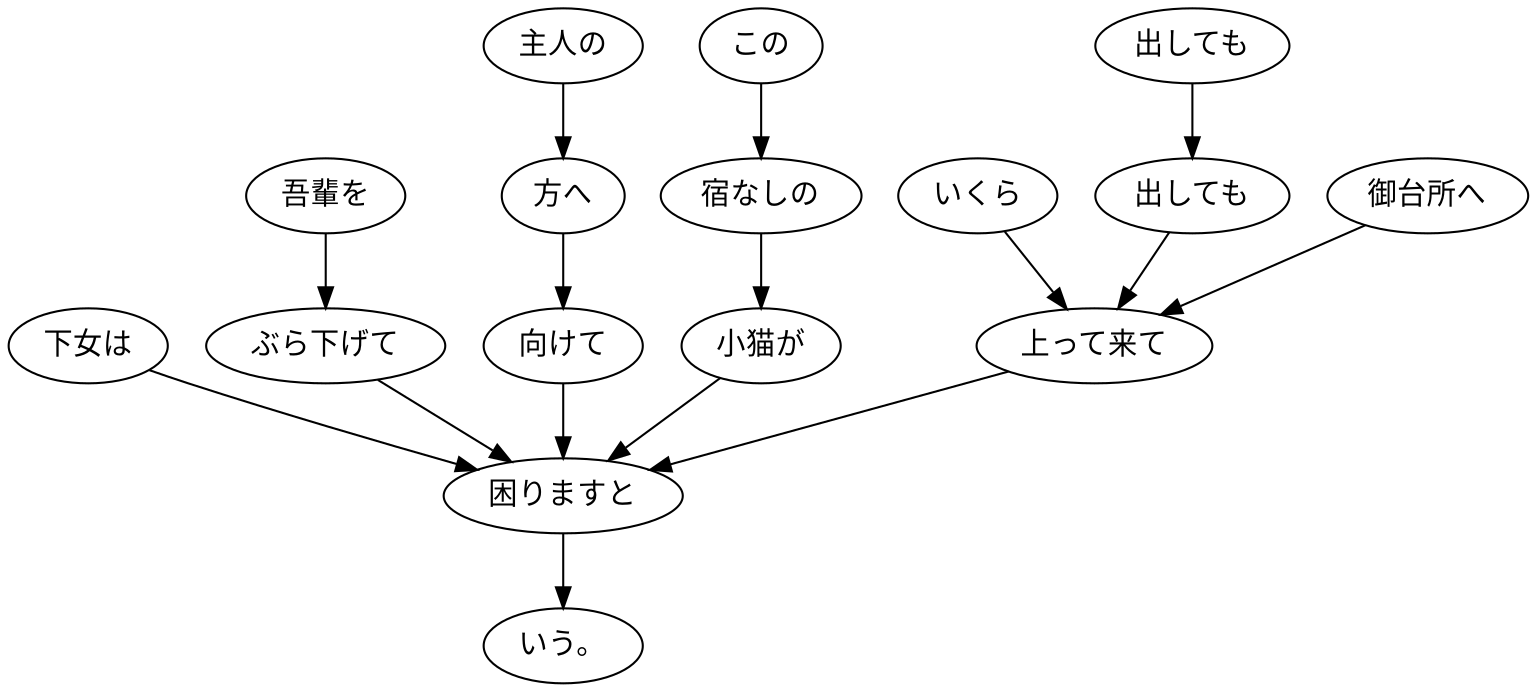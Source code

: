 digraph graph60 {
	node0 [label="下女は"];
	node1 [label="吾輩を"];
	node2 [label="ぶら下げて"];
	node3 [label="主人の"];
	node4 [label="方へ"];
	node5 [label="向けて"];
	node6 [label="この"];
	node7 [label="宿なしの"];
	node8 [label="小猫が"];
	node9 [label="いくら"];
	node10 [label="出しても"];
	node11 [label="出しても"];
	node12 [label="御台所へ"];
	node13 [label="上って来て"];
	node14 [label="困りますと"];
	node15 [label="いう。"];
	node0 -> node14;
	node1 -> node2;
	node2 -> node14;
	node3 -> node4;
	node4 -> node5;
	node5 -> node14;
	node6 -> node7;
	node7 -> node8;
	node8 -> node14;
	node9 -> node13;
	node10 -> node11;
	node11 -> node13;
	node12 -> node13;
	node13 -> node14;
	node14 -> node15;
}
